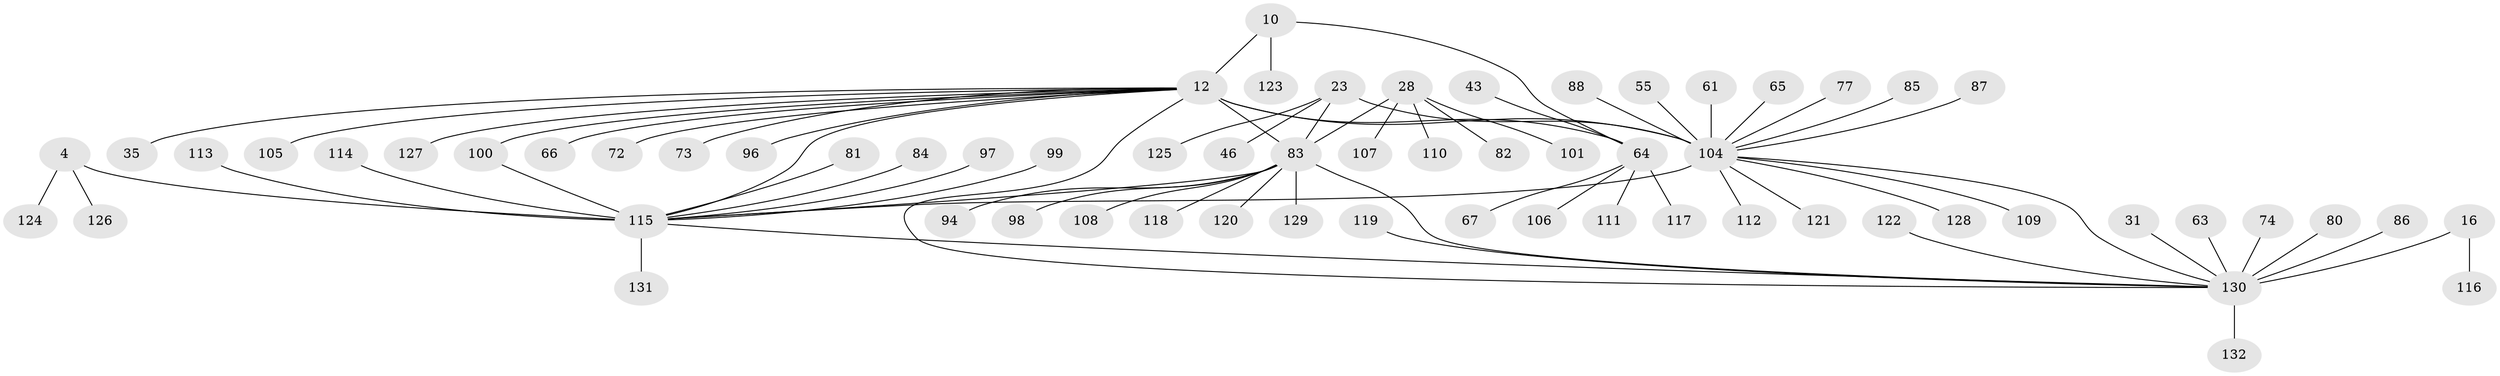 // original degree distribution, {11: 0.030303030303030304, 7: 0.022727272727272728, 8: 0.03787878787878788, 5: 0.022727272727272728, 9: 0.045454545454545456, 12: 0.007575757575757576, 6: 0.03787878787878788, 14: 0.015151515151515152, 13: 0.007575757575757576, 10: 0.007575757575757576, 1: 0.5681818181818182, 3: 0.045454545454545456, 4: 0.007575757575757576, 2: 0.14393939393939395}
// Generated by graph-tools (version 1.1) at 2025/54/03/09/25 04:54:52]
// undirected, 66 vertices, 73 edges
graph export_dot {
graph [start="1"]
  node [color=gray90,style=filled];
  4 [super="+2"];
  10 [super="+7"];
  12 [super="+8"];
  16 [super="+14"];
  23 [super="+21"];
  28 [super="+26"];
  31;
  35;
  43;
  46;
  55;
  61;
  63;
  64 [super="+11+34"];
  65;
  66;
  67 [super="+41"];
  72;
  73;
  74 [super="+52"];
  77;
  80 [super="+68"];
  81;
  82;
  83 [super="+30+33+37+38+47+48+53+59+60"];
  84 [super="+50"];
  85;
  86;
  87;
  88;
  94;
  96 [super="+70"];
  97 [super="+56"];
  98;
  99;
  100 [super="+36+95"];
  101;
  104 [super="+91+24+45+51+22+58+54"];
  105;
  106;
  107;
  108;
  109;
  110 [super="+89"];
  111;
  112;
  113;
  114;
  115 [super="+93+32+75+79"];
  116 [super="+90+102"];
  117 [super="+62+71"];
  118;
  119;
  120;
  121;
  122;
  123;
  124;
  125;
  126;
  127;
  128;
  129;
  130 [super="+40+103+18+15"];
  131;
  132 [super="+44+92"];
  4 -- 124;
  4 -- 126;
  4 -- 115 [weight=8];
  10 -- 12 [weight=4];
  10 -- 123;
  10 -- 64 [weight=4];
  12 -- 35;
  12 -- 83 [weight=2];
  12 -- 100 [weight=3];
  12 -- 105;
  12 -- 127;
  12 -- 66;
  12 -- 72;
  12 -- 73;
  12 -- 96;
  12 -- 104 [weight=4];
  12 -- 130;
  12 -- 115;
  12 -- 64 [weight=4];
  16 -- 116;
  16 -- 130 [weight=9];
  23 -- 46;
  23 -- 125;
  23 -- 104 [weight=8];
  23 -- 83;
  28 -- 101;
  28 -- 107;
  28 -- 82;
  28 -- 110;
  28 -- 83 [weight=8];
  31 -- 130;
  43 -- 64;
  55 -- 104;
  61 -- 104;
  63 -- 130;
  64 -- 67;
  64 -- 106;
  64 -- 111;
  64 -- 117;
  65 -- 104;
  74 -- 130;
  77 -- 104;
  80 -- 130;
  81 -- 115;
  83 -- 129;
  83 -- 94;
  83 -- 98;
  83 -- 108;
  83 -- 118;
  83 -- 120;
  83 -- 130 [weight=2];
  83 -- 115;
  84 -- 115;
  85 -- 104;
  86 -- 130;
  87 -- 104;
  88 -- 104;
  97 -- 115;
  99 -- 115;
  100 -- 115;
  104 -- 109;
  104 -- 112;
  104 -- 115 [weight=2];
  104 -- 121;
  104 -- 130 [weight=2];
  104 -- 128;
  113 -- 115;
  114 -- 115;
  115 -- 130 [weight=3];
  115 -- 131;
  119 -- 130;
  122 -- 130;
  130 -- 132;
}
